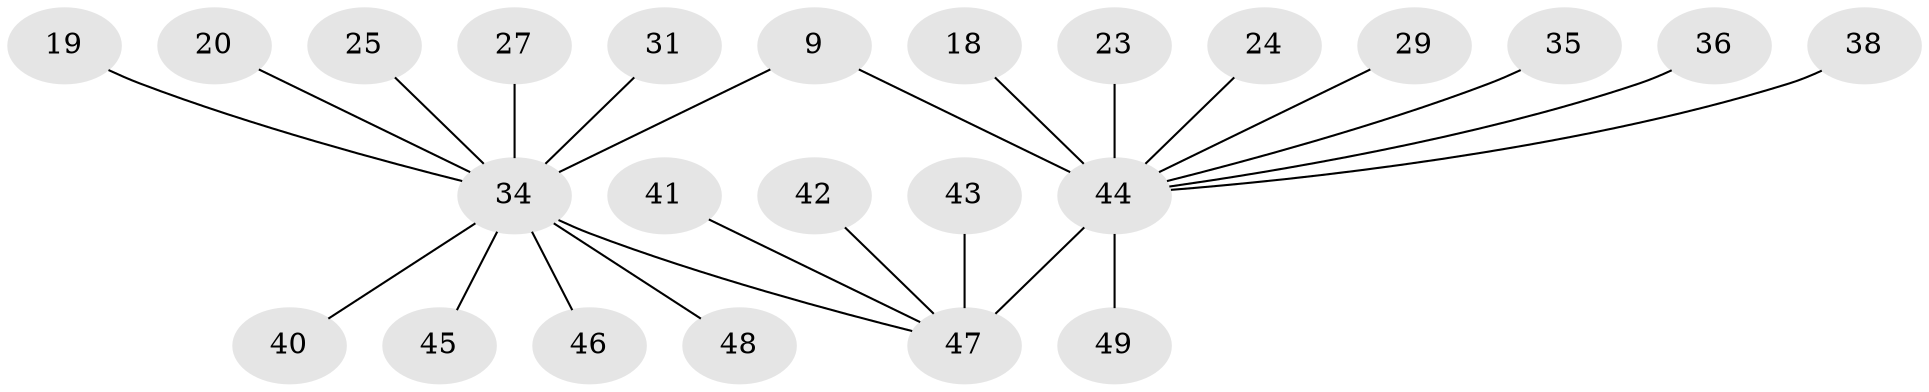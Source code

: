 // original degree distribution, {5: 0.04081632653061224, 9: 0.02040816326530612, 4: 0.061224489795918366, 10: 0.02040816326530612, 8: 0.02040816326530612, 3: 0.04081632653061224, 7: 0.04081632653061224, 6: 0.02040816326530612, 2: 0.1836734693877551, 1: 0.5510204081632653}
// Generated by graph-tools (version 1.1) at 2025/54/03/09/25 04:54:08]
// undirected, 24 vertices, 24 edges
graph export_dot {
graph [start="1"]
  node [color=gray90,style=filled];
  9 [super="+3"];
  18;
  19;
  20;
  23;
  24;
  25;
  27;
  29 [super="+21"];
  31;
  34 [super="+13"];
  35;
  36;
  38 [super="+28"];
  40;
  41;
  42 [super="+33"];
  43;
  44 [super="+22+7"];
  45;
  46 [super="+16"];
  47 [super="+1+8+6+39"];
  48 [super="+30+37"];
  49;
  9 -- 34 [weight=3];
  9 -- 44 [weight=4];
  18 -- 44;
  19 -- 34;
  20 -- 34;
  23 -- 44;
  24 -- 44;
  25 -- 34;
  27 -- 34;
  29 -- 44;
  31 -- 34;
  34 -- 40;
  34 -- 45;
  34 -- 46;
  34 -- 47 [weight=3];
  34 -- 48;
  35 -- 44;
  36 -- 44;
  38 -- 44;
  41 -- 47;
  42 -- 47;
  43 -- 47;
  44 -- 47 [weight=5];
  44 -- 49;
}
